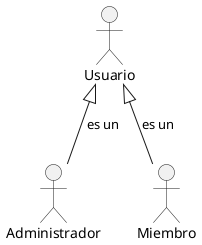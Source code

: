 @startuml
' Actores
:Usuario: as Act1
:Administrador: as Act2
:Miembro: as Act3
Act1 <|-- Act2 : es un
Act1 <|-- Act3  : es un

@enduml
